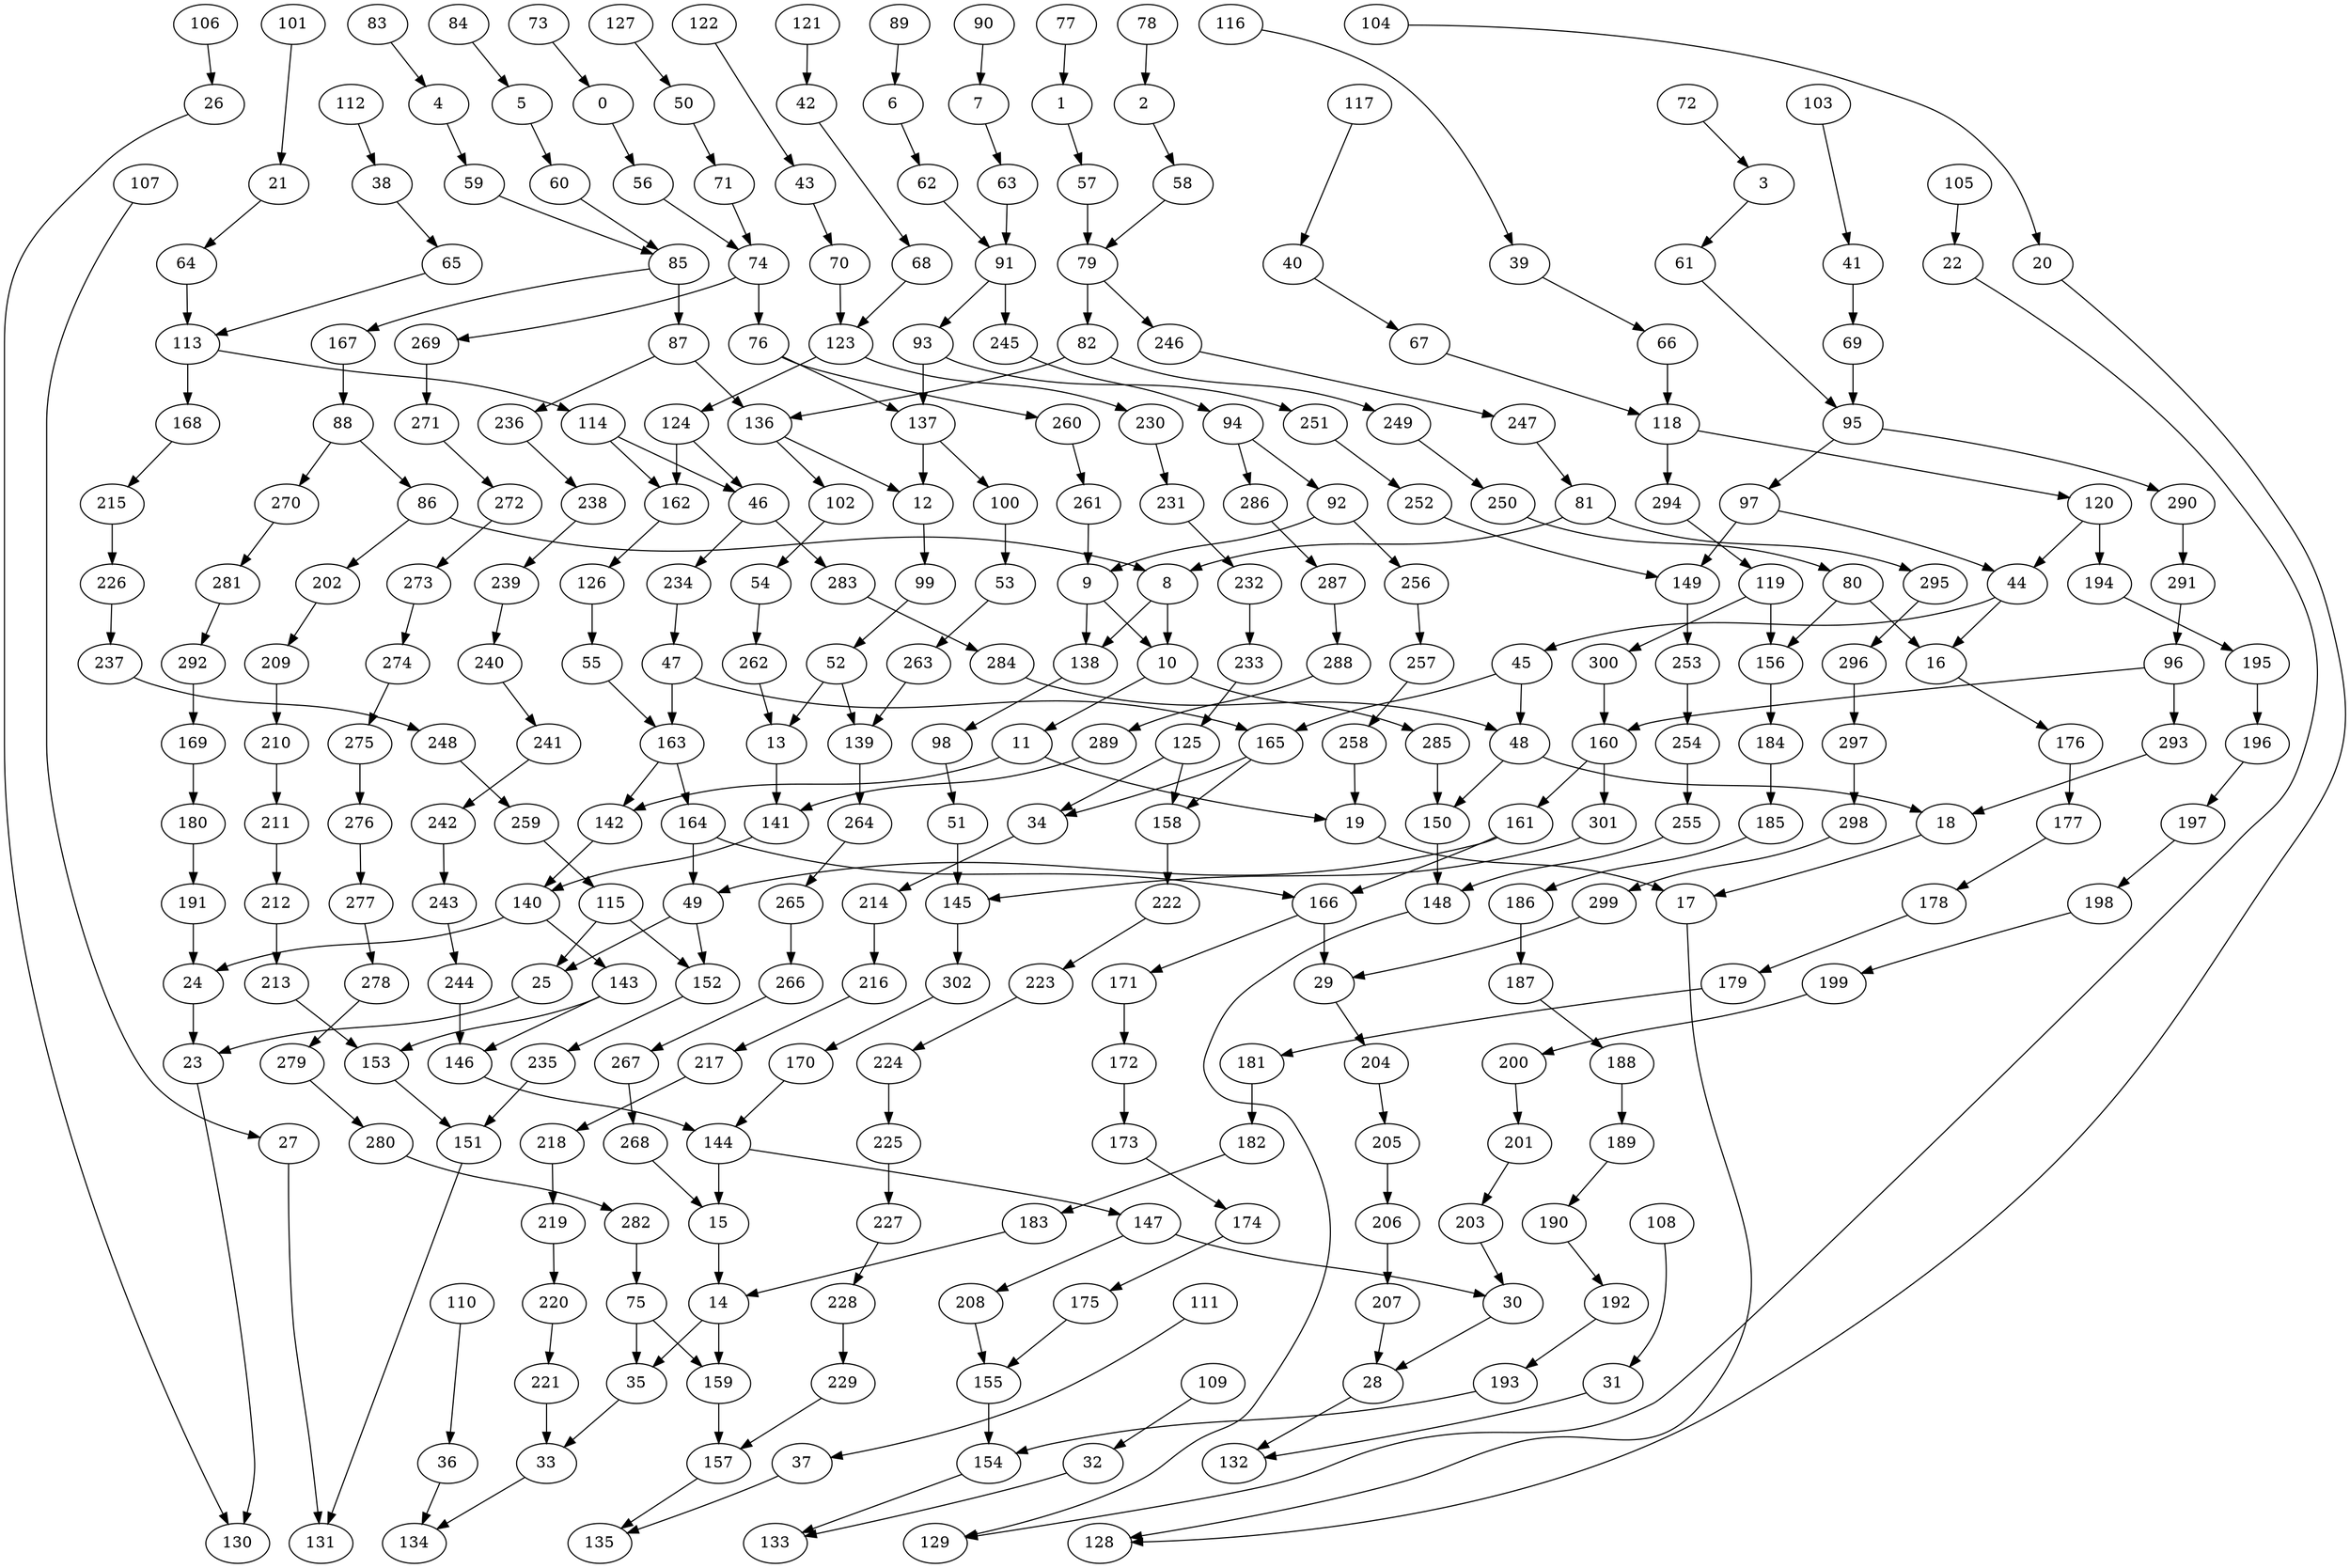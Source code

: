 digraph g {
0;
1;
2;
3;
4;
5;
6;
7;
8;
9;
10;
11;
12;
13;
14;
15;
16;
17;
18;
19;
20;
21;
22;
23;
24;
25;
26;
27;
28;
29;
30;
31;
32;
33;
34;
35;
36;
37;
38;
39;
40;
41;
42;
43;
44;
45;
46;
47;
48;
49;
50;
51;
52;
53;
54;
55;
56;
57;
58;
59;
60;
61;
62;
63;
64;
65;
66;
67;
68;
69;
70;
71;
72;
73;
74;
75;
76;
77;
78;
79;
80;
81;
82;
83;
84;
85;
86;
87;
88;
89;
90;
91;
92;
93;
94;
95;
96;
97;
98;
99;
100;
101;
102;
103;
104;
105;
106;
107;
108;
109;
110;
111;
112;
113;
114;
115;
116;
117;
118;
119;
120;
121;
122;
123;
124;
125;
126;
127;
128;
129;
130;
131;
132;
133;
134;
135;
136;
137;
138;
139;
140;
141;
142;
143;
144;
145;
146;
147;
148;
149;
150;
151;
152;
153;
154;
155;
156;
157;
158;
159;
160;
161;
162;
163;
164;
165;
166;
167;
168;
169;
170;
171;
172;
173;
174;
175;
176;
177;
178;
179;
180;
181;
182;
183;
184;
185;
186;
187;
188;
189;
190;
191;
192;
193;
194;
195;
196;
197;
198;
199;
200;
201;
202;
203;
204;
205;
206;
207;
208;
209;
210;
211;
212;
213;
214;
215;
216;
217;
218;
219;
220;
221;
222;
223;
224;
225;
226;
227;
228;
229;
230;
231;
232;
233;
234;
235;
236;
237;
238;
239;
240;
241;
242;
243;
244;
245;
246;
247;
248;
249;
250;
251;
252;
253;
254;
255;
256;
257;
258;
259;
260;
261;
262;
263;
264;
265;
266;
267;
268;
269;
270;
271;
272;
273;
274;
275;
276;
277;
278;
279;
280;
281;
282;
283;
284;
285;
286;
287;
288;
289;
290;
291;
292;
293;
294;
295;
296;
297;
298;
299;
300;
301;
302;
0 -> 56 [weight=0];
1 -> 57 [weight=0];
2 -> 58 [weight=0];
3 -> 61 [weight=0];
4 -> 59 [weight=0];
5 -> 60 [weight=0];
6 -> 62 [weight=0];
7 -> 63 [weight=0];
8 -> 10 [weight=0];
8 -> 138 [weight=0];
9 -> 138 [weight=0];
9 -> 10 [weight=0];
10 -> 285 [weight=0];
10 -> 11 [weight=1];
11 -> 142 [weight=1];
11 -> 19 [weight=0];
12 -> 99 [weight=0];
13 -> 141 [weight=3];
14 -> 35 [weight=1];
14 -> 159 [weight=0];
15 -> 14 [weight=3];
16 -> 176 [weight=0];
17 -> 128 [weight=0];
18 -> 17 [weight=0];
19 -> 17 [weight=2];
20 -> 128 [weight=0];
21 -> 64 [weight=0];
22 -> 129 [weight=0];
23 -> 130 [weight=0];
24 -> 23 [weight=3];
25 -> 23 [weight=0];
26 -> 130 [weight=0];
27 -> 131 [weight=0];
28 -> 132 [weight=0];
29 -> 204 [weight=0];
30 -> 28 [weight=0];
31 -> 132 [weight=0];
32 -> 133 [weight=0];
33 -> 134 [weight=0];
34 -> 214 [weight=1];
35 -> 33 [weight=0];
36 -> 134 [weight=0];
37 -> 135 [weight=0];
38 -> 65 [weight=0];
39 -> 66 [weight=0];
40 -> 67 [weight=0];
41 -> 69 [weight=3];
42 -> 68 [weight=0];
43 -> 70 [weight=0];
44 -> 45 [weight=5];
44 -> 16 [weight=0];
45 -> 165 [weight=0];
45 -> 48 [weight=0];
46 -> 283 [weight=1];
46 -> 234 [weight=1];
47 -> 163 [weight=5];
47 -> 165 [weight=2];
48 -> 18 [weight=0];
48 -> 150 [weight=1];
49 -> 152 [weight=1];
49 -> 25 [weight=1];
50 -> 71 [weight=0];
51 -> 145 [weight=3];
52 -> 139 [weight=0];
52 -> 13 [weight=0];
53 -> 263 [weight=0];
54 -> 262 [weight=0];
55 -> 163 [weight=0];
56 -> 74 [weight=0];
57 -> 79 [weight=2];
58 -> 79 [weight=0];
59 -> 85 [weight=0];
60 -> 85 [weight=0];
61 -> 95 [weight=0];
62 -> 91 [weight=0];
63 -> 91 [weight=0];
64 -> 113 [weight=0];
65 -> 113 [weight=0];
66 -> 118 [weight=1];
67 -> 118 [weight=0];
68 -> 123 [weight=0];
69 -> 95 [weight=1];
70 -> 123 [weight=0];
71 -> 74 [weight=0];
72 -> 3 [weight=0];
73 -> 0 [weight=0];
74 -> 76 [weight=5];
74 -> 269 [weight=2];
75 -> 35 [weight=1];
75 -> 159 [weight=0];
76 -> 260 [weight=0];
76 -> 137 [weight=0];
77 -> 1 [weight=0];
78 -> 2 [weight=0];
79 -> 246 [weight=1];
79 -> 82 [weight=6];
80 -> 16 [weight=5];
80 -> 156 [weight=1];
81 -> 8 [weight=5];
81 -> 295 [weight=3];
82 -> 136 [weight=3];
82 -> 249 [weight=1];
83 -> 4 [weight=0];
84 -> 5 [weight=0];
85 -> 167 [weight=0];
85 -> 87 [weight=1];
86 -> 8 [weight=5];
86 -> 202 [weight=1];
87 -> 236 [weight=0];
87 -> 136 [weight=6];
88 -> 270 [weight=0];
88 -> 86 [weight=1];
89 -> 6 [weight=0];
90 -> 7 [weight=0];
91 -> 93 [weight=1];
91 -> 245 [weight=3];
92 -> 9 [weight=1];
92 -> 256 [weight=2];
93 -> 251 [weight=0];
93 -> 137 [weight=6];
94 -> 286 [weight=0];
94 -> 92 [weight=0];
95 -> 290 [weight=0];
95 -> 97 [weight=0];
96 -> 293 [weight=3];
96 -> 160 [weight=0];
97 -> 149 [weight=6];
97 -> 44 [weight=2];
98 -> 51 [weight=0];
99 -> 52 [weight=0];
100 -> 53 [weight=3];
101 -> 21 [weight=0];
102 -> 54 [weight=0];
103 -> 41 [weight=0];
104 -> 20 [weight=0];
105 -> 22 [weight=0];
106 -> 26 [weight=0];
107 -> 27 [weight=0];
108 -> 31 [weight=0];
109 -> 32 [weight=0];
110 -> 36 [weight=0];
111 -> 37 [weight=0];
112 -> 38 [weight=0];
113 -> 168 [weight=1];
113 -> 114 [weight=0];
114 -> 46 [weight=1];
114 -> 162 [weight=0];
115 -> 152 [weight=0];
115 -> 25 [weight=0];
116 -> 39 [weight=0];
117 -> 40 [weight=0];
118 -> 120 [weight=0];
118 -> 294 [weight=2];
119 -> 300 [weight=0];
119 -> 156 [weight=4];
120 -> 44 [weight=0];
120 -> 194 [weight=3];
121 -> 42 [weight=0];
122 -> 43 [weight=0];
123 -> 230 [weight=0];
123 -> 124 [weight=1];
124 -> 162 [weight=3];
124 -> 46 [weight=0];
125 -> 34 [weight=0];
125 -> 158 [weight=0];
126 -> 55 [weight=2];
127 -> 50 [weight=0];
136 -> 12 [weight=0];
136 -> 102 [weight=0];
137 -> 100 [weight=0];
137 -> 12 [weight=3];
138 -> 98 [weight=3];
139 -> 264 [weight=3];
140 -> 24 [weight=1];
140 -> 143 [weight=0];
141 -> 140 [weight=1];
142 -> 140 [weight=3];
143 -> 153 [weight=1];
143 -> 146 [weight=3];
144 -> 15 [weight=5];
144 -> 147 [weight=0];
145 -> 302 [weight=1];
146 -> 144 [weight=3];
147 -> 208 [weight=0];
147 -> 30 [weight=0];
148 -> 129 [weight=0];
149 -> 253 [weight=0];
150 -> 148 [weight=4];
151 -> 131 [weight=0];
152 -> 235 [weight=0];
153 -> 151 [weight=0];
154 -> 133 [weight=0];
155 -> 154 [weight=3];
156 -> 184 [weight=1];
157 -> 135 [weight=0];
158 -> 222 [weight=5];
159 -> 157 [weight=2];
160 -> 301 [weight=4];
160 -> 161 [weight=3];
161 -> 166 [weight=0];
161 -> 49 [weight=1];
162 -> 126 [weight=1];
163 -> 142 [weight=0];
163 -> 164 [weight=3];
164 -> 49 [weight=3];
164 -> 166 [weight=0];
165 -> 34 [weight=0];
165 -> 158 [weight=0];
166 -> 29 [weight=4];
166 -> 171 [weight=0];
167 -> 88 [weight=4];
168 -> 215 [weight=0];
169 -> 180 [weight=0];
170 -> 144 [weight=0];
171 -> 172 [weight=1];
172 -> 173 [weight=1];
173 -> 174 [weight=0];
174 -> 175 [weight=0];
175 -> 155 [weight=0];
176 -> 177 [weight=0];
177 -> 178 [weight=0];
178 -> 179 [weight=0];
179 -> 181 [weight=0];
180 -> 191 [weight=2];
181 -> 182 [weight=1];
182 -> 183 [weight=0];
183 -> 14 [weight=0];
184 -> 185 [weight=0];
185 -> 186 [weight=0];
186 -> 187 [weight=1];
187 -> 188 [weight=0];
188 -> 189 [weight=0];
189 -> 190 [weight=0];
190 -> 192 [weight=0];
191 -> 24 [weight=2];
192 -> 193 [weight=0];
193 -> 154 [weight=0];
194 -> 195 [weight=0];
195 -> 196 [weight=0];
196 -> 197 [weight=0];
197 -> 198 [weight=0];
198 -> 199 [weight=0];
199 -> 200 [weight=0];
200 -> 201 [weight=0];
201 -> 203 [weight=0];
202 -> 209 [weight=1];
203 -> 30 [weight=0];
204 -> 205 [weight=0];
205 -> 206 [weight=3];
206 -> 207 [weight=1];
207 -> 28 [weight=0];
208 -> 155 [weight=0];
209 -> 210 [weight=2];
210 -> 211 [weight=1];
211 -> 212 [weight=0];
212 -> 213 [weight=2];
213 -> 153 [weight=0];
214 -> 216 [weight=1];
215 -> 226 [weight=1];
216 -> 217 [weight=0];
217 -> 218 [weight=2];
218 -> 219 [weight=0];
219 -> 220 [weight=0];
220 -> 221 [weight=0];
221 -> 33 [weight=1];
222 -> 223 [weight=0];
223 -> 224 [weight=0];
224 -> 225 [weight=1];
225 -> 227 [weight=2];
226 -> 237 [weight=0];
227 -> 228 [weight=0];
228 -> 229 [weight=2];
229 -> 157 [weight=0];
230 -> 231 [weight=0];
231 -> 232 [weight=0];
232 -> 233 [weight=1];
233 -> 125 [weight=1];
234 -> 47 [weight=0];
235 -> 151 [weight=1];
236 -> 238 [weight=0];
237 -> 248 [weight=2];
238 -> 239 [weight=0];
239 -> 240 [weight=0];
240 -> 241 [weight=0];
241 -> 242 [weight=0];
242 -> 243 [weight=0];
243 -> 244 [weight=0];
244 -> 146 [weight=5];
245 -> 94 [weight=1];
246 -> 247 [weight=0];
247 -> 81 [weight=0];
248 -> 259 [weight=0];
249 -> 250 [weight=0];
250 -> 80 [weight=2];
251 -> 252 [weight=0];
252 -> 149 [weight=0];
253 -> 254 [weight=0];
254 -> 255 [weight=0];
255 -> 148 [weight=0];
256 -> 257 [weight=0];
257 -> 258 [weight=0];
258 -> 19 [weight=0];
259 -> 115 [weight=2];
260 -> 261 [weight=2];
261 -> 9 [weight=0];
262 -> 13 [weight=0];
263 -> 139 [weight=0];
264 -> 265 [weight=0];
265 -> 266 [weight=0];
266 -> 267 [weight=0];
267 -> 268 [weight=0];
268 -> 15 [weight=0];
269 -> 271 [weight=7];
270 -> 281 [weight=0];
271 -> 272 [weight=0];
272 -> 273 [weight=0];
273 -> 274 [weight=0];
274 -> 275 [weight=0];
275 -> 276 [weight=0];
276 -> 277 [weight=0];
277 -> 278 [weight=0];
278 -> 279 [weight=0];
279 -> 280 [weight=0];
280 -> 282 [weight=0];
281 -> 292 [weight=0];
282 -> 75 [weight=7];
283 -> 284 [weight=0];
284 -> 48 [weight=0];
285 -> 150 [weight=2];
286 -> 287 [weight=0];
287 -> 288 [weight=0];
288 -> 289 [weight=0];
289 -> 141 [weight=1];
290 -> 291 [weight=0];
291 -> 96 [weight=0];
292 -> 169 [weight=2];
293 -> 18 [weight=0];
294 -> 119 [weight=0];
295 -> 296 [weight=0];
296 -> 297 [weight=2];
297 -> 298 [weight=0];
298 -> 299 [weight=1];
299 -> 29 [weight=0];
300 -> 160 [weight=0];
301 -> 145 [weight=0];
302 -> 170 [weight=0];
}

